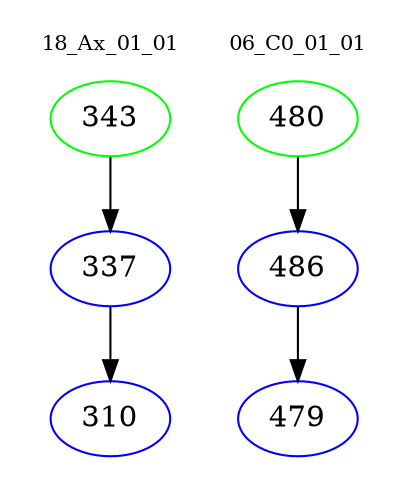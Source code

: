 digraph{
subgraph cluster_0 {
color = white
label = "18_Ax_01_01";
fontsize=10;
T0_343 [label="343", color="green"]
T0_343 -> T0_337 [color="black"]
T0_337 [label="337", color="blue"]
T0_337 -> T0_310 [color="black"]
T0_310 [label="310", color="blue"]
}
subgraph cluster_1 {
color = white
label = "06_C0_01_01";
fontsize=10;
T1_480 [label="480", color="green"]
T1_480 -> T1_486 [color="black"]
T1_486 [label="486", color="blue"]
T1_486 -> T1_479 [color="black"]
T1_479 [label="479", color="blue"]
}
}

